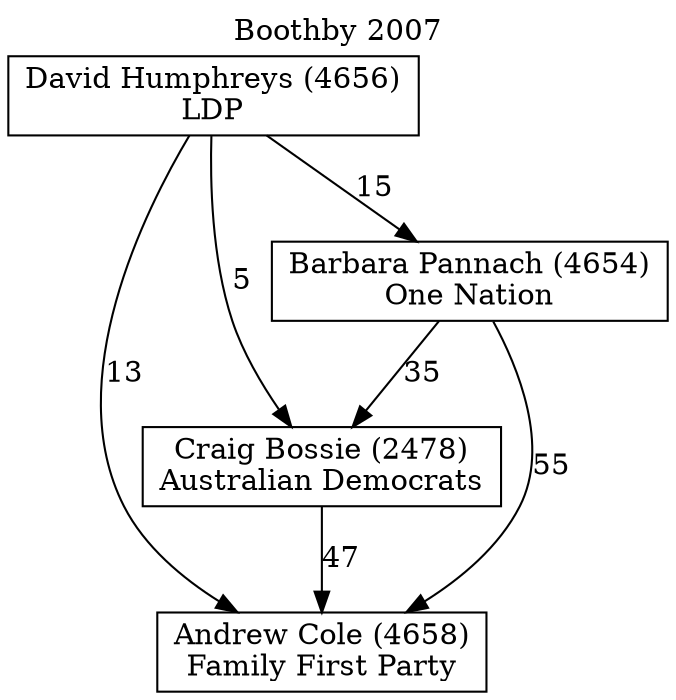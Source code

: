 // House preference flow
digraph "Andrew Cole (4658)_Boothby_2007" {
	graph [label="Boothby 2007" labelloc=t mclimit=10]
	node [shape=box]
	"Andrew Cole (4658)" [label="Andrew Cole (4658)
Family First Party"]
	"Craig Bossie (2478)" [label="Craig Bossie (2478)
Australian Democrats"]
	"Barbara Pannach (4654)" [label="Barbara Pannach (4654)
One Nation"]
	"David Humphreys (4656)" [label="David Humphreys (4656)
LDP"]
	"Craig Bossie (2478)" -> "Andrew Cole (4658)" [label=47]
	"Barbara Pannach (4654)" -> "Craig Bossie (2478)" [label=35]
	"David Humphreys (4656)" -> "Barbara Pannach (4654)" [label=15]
	"Barbara Pannach (4654)" -> "Andrew Cole (4658)" [label=55]
	"David Humphreys (4656)" -> "Andrew Cole (4658)" [label=13]
	"David Humphreys (4656)" -> "Craig Bossie (2478)" [label=5]
}
